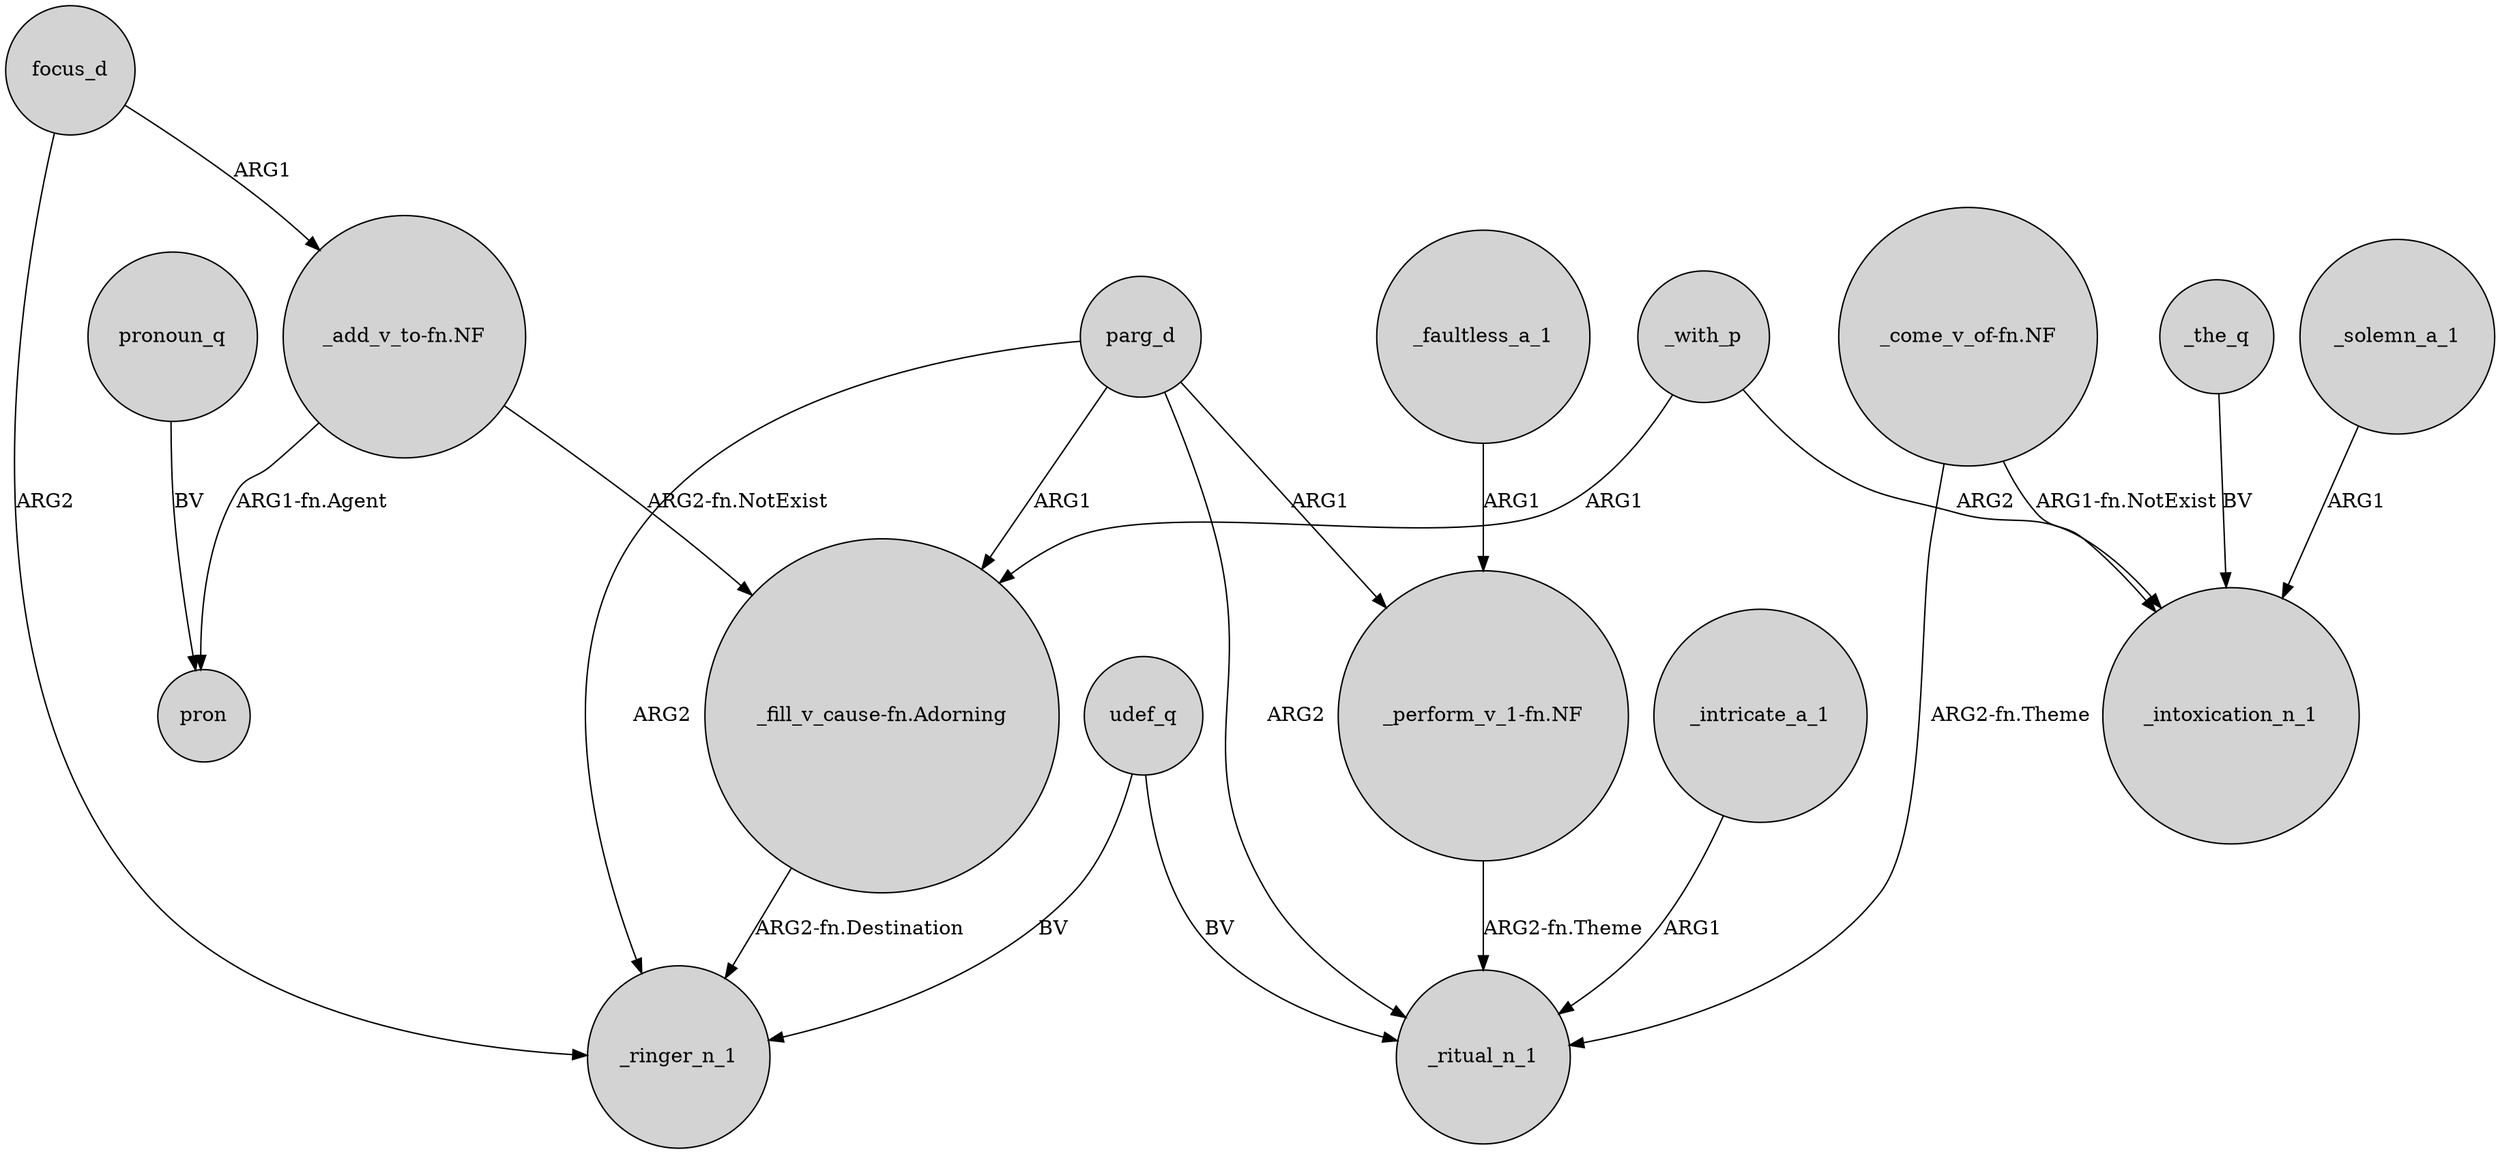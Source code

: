 digraph {
	node [shape=circle style=filled]
	"_add_v_to-fn.NF" -> "_fill_v_cause-fn.Adorning" [label="ARG2-fn.NotExist"]
	_solemn_a_1 -> _intoxication_n_1 [label=ARG1]
	"_fill_v_cause-fn.Adorning" -> _ringer_n_1 [label="ARG2-fn.Destination"]
	_faultless_a_1 -> "_perform_v_1-fn.NF" [label=ARG1]
	"_come_v_of-fn.NF" -> _intoxication_n_1 [label="ARG1-fn.NotExist"]
	parg_d -> "_perform_v_1-fn.NF" [label=ARG1]
	parg_d -> "_fill_v_cause-fn.Adorning" [label=ARG1]
	_the_q -> _intoxication_n_1 [label=BV]
	pronoun_q -> pron [label=BV]
	"_perform_v_1-fn.NF" -> _ritual_n_1 [label="ARG2-fn.Theme"]
	parg_d -> _ritual_n_1 [label=ARG2]
	"_add_v_to-fn.NF" -> pron [label="ARG1-fn.Agent"]
	_intricate_a_1 -> _ritual_n_1 [label=ARG1]
	parg_d -> _ringer_n_1 [label=ARG2]
	focus_d -> _ringer_n_1 [label=ARG2]
	focus_d -> "_add_v_to-fn.NF" [label=ARG1]
	_with_p -> "_fill_v_cause-fn.Adorning" [label=ARG1]
	udef_q -> _ritual_n_1 [label=BV]
	"_come_v_of-fn.NF" -> _ritual_n_1 [label="ARG2-fn.Theme"]
	_with_p -> _intoxication_n_1 [label=ARG2]
	udef_q -> _ringer_n_1 [label=BV]
}
